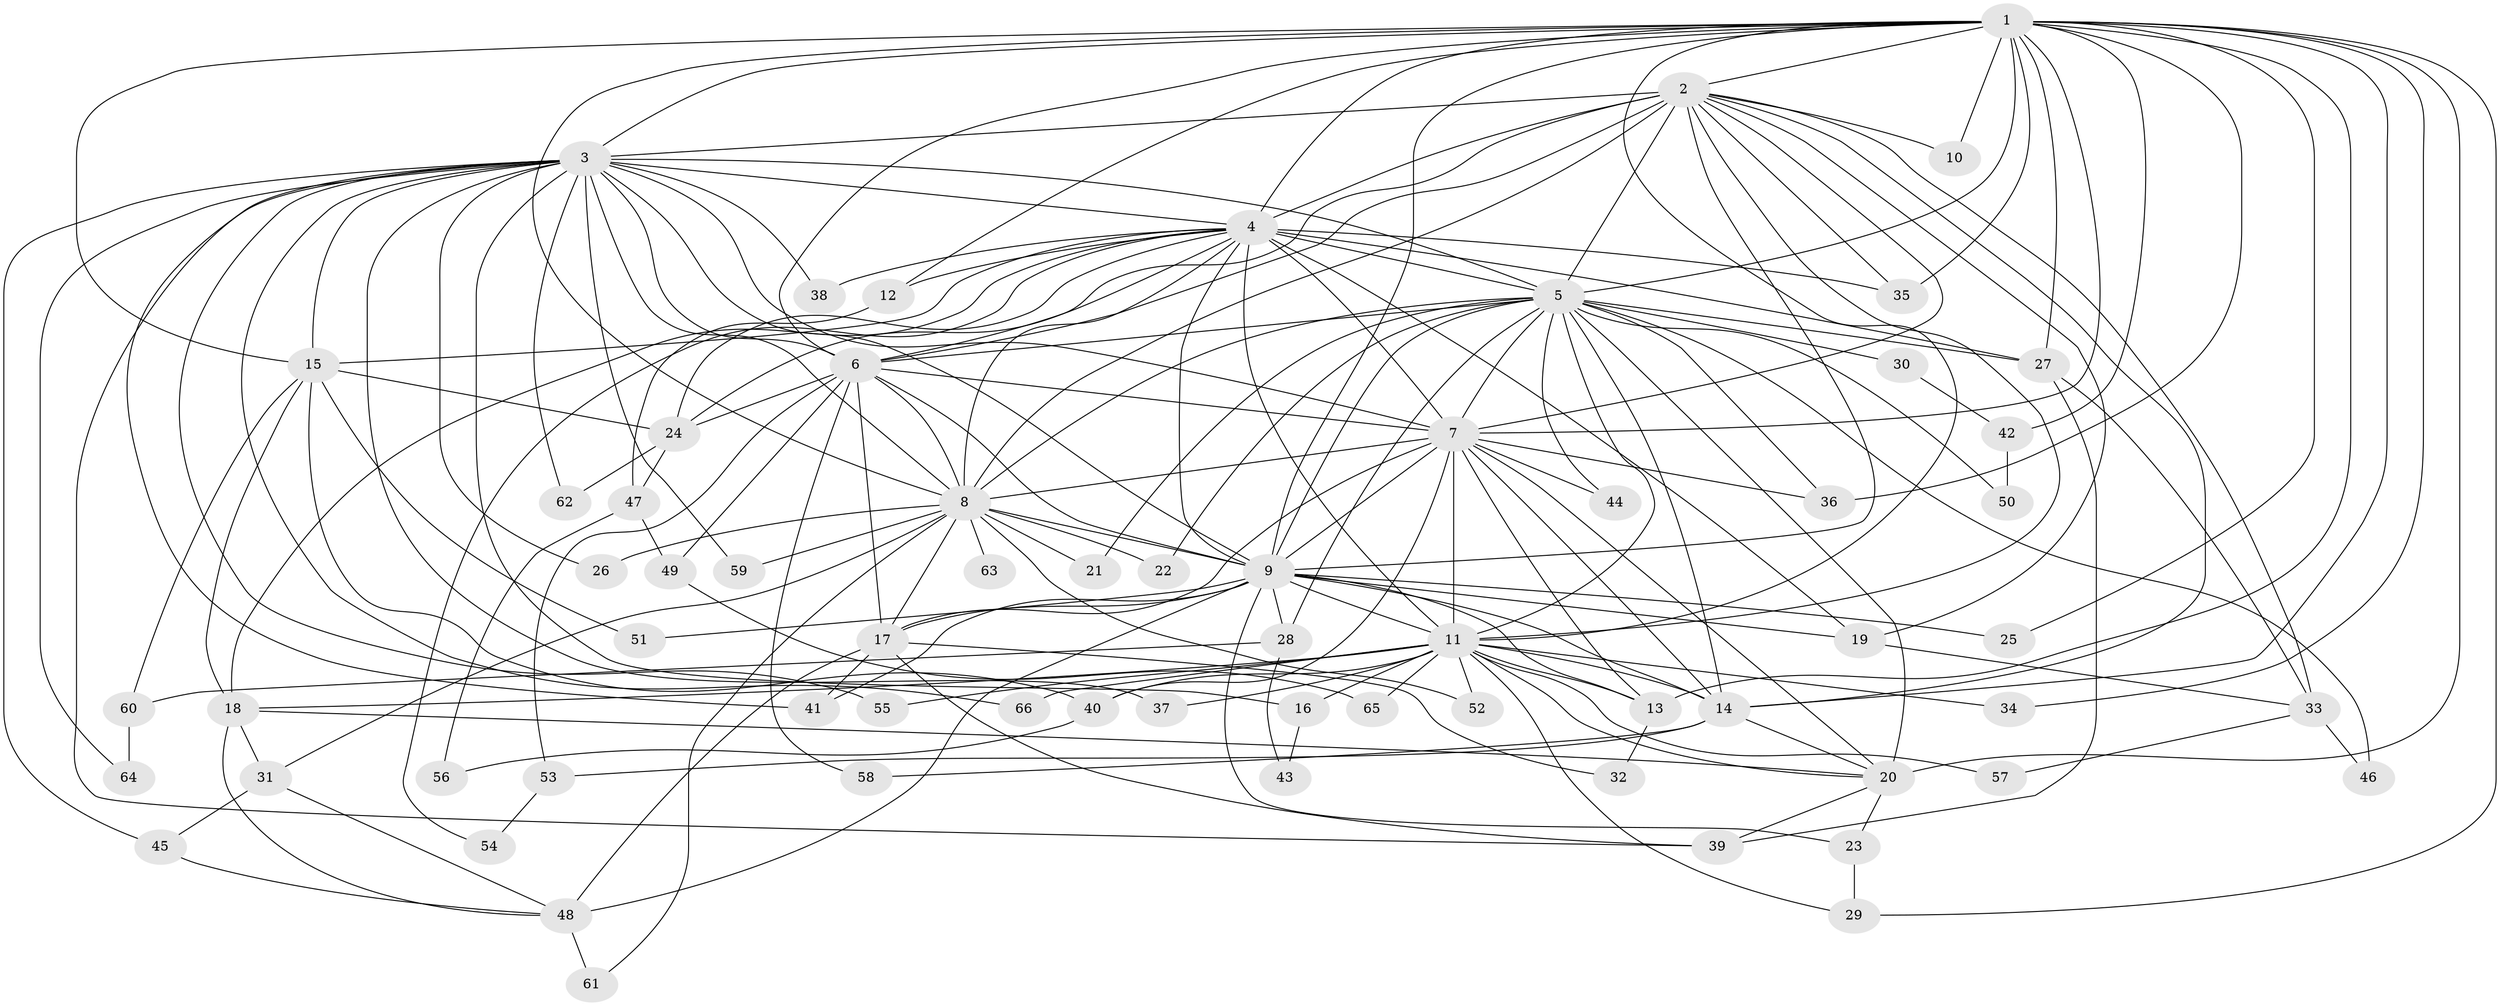 // original degree distribution, {20: 0.015267175572519083, 18: 0.007633587786259542, 24: 0.015267175572519083, 29: 0.007633587786259542, 25: 0.015267175572519083, 15: 0.007633587786259542, 39: 0.007633587786259542, 2: 0.5114503816793893, 3: 0.22900763358778625, 4: 0.11450381679389313, 6: 0.015267175572519083, 5: 0.04580152671755725, 9: 0.007633587786259542}
// Generated by graph-tools (version 1.1) at 2025/49/03/04/25 22:49:35]
// undirected, 66 vertices, 181 edges
graph export_dot {
  node [color=gray90,style=filled];
  1;
  2;
  3;
  4;
  5;
  6;
  7;
  8;
  9;
  10;
  11;
  12;
  13;
  14;
  15;
  16;
  17;
  18;
  19;
  20;
  21;
  22;
  23;
  24;
  25;
  26;
  27;
  28;
  29;
  30;
  31;
  32;
  33;
  34;
  35;
  36;
  37;
  38;
  39;
  40;
  41;
  42;
  43;
  44;
  45;
  46;
  47;
  48;
  49;
  50;
  51;
  52;
  53;
  54;
  55;
  56;
  57;
  58;
  59;
  60;
  61;
  62;
  63;
  64;
  65;
  66;
  1 -- 2 [weight=2.0];
  1 -- 3 [weight=2.0];
  1 -- 4 [weight=3.0];
  1 -- 5 [weight=3.0];
  1 -- 6 [weight=3.0];
  1 -- 7 [weight=2.0];
  1 -- 8 [weight=2.0];
  1 -- 9 [weight=2.0];
  1 -- 10 [weight=1.0];
  1 -- 11 [weight=1.0];
  1 -- 12 [weight=2.0];
  1 -- 13 [weight=2.0];
  1 -- 14 [weight=1.0];
  1 -- 15 [weight=1.0];
  1 -- 20 [weight=7.0];
  1 -- 25 [weight=1.0];
  1 -- 27 [weight=1.0];
  1 -- 29 [weight=1.0];
  1 -- 34 [weight=1.0];
  1 -- 35 [weight=1.0];
  1 -- 36 [weight=1.0];
  1 -- 42 [weight=1.0];
  2 -- 3 [weight=1.0];
  2 -- 4 [weight=1.0];
  2 -- 5 [weight=2.0];
  2 -- 6 [weight=1.0];
  2 -- 7 [weight=1.0];
  2 -- 8 [weight=1.0];
  2 -- 9 [weight=3.0];
  2 -- 10 [weight=1.0];
  2 -- 11 [weight=1.0];
  2 -- 14 [weight=1.0];
  2 -- 19 [weight=1.0];
  2 -- 24 [weight=1.0];
  2 -- 33 [weight=1.0];
  2 -- 35 [weight=1.0];
  3 -- 4 [weight=1.0];
  3 -- 5 [weight=1.0];
  3 -- 6 [weight=1.0];
  3 -- 7 [weight=1.0];
  3 -- 8 [weight=1.0];
  3 -- 9 [weight=2.0];
  3 -- 15 [weight=1.0];
  3 -- 16 [weight=1.0];
  3 -- 26 [weight=1.0];
  3 -- 37 [weight=1.0];
  3 -- 38 [weight=1.0];
  3 -- 39 [weight=1.0];
  3 -- 41 [weight=1.0];
  3 -- 45 [weight=1.0];
  3 -- 55 [weight=1.0];
  3 -- 59 [weight=1.0];
  3 -- 62 [weight=1.0];
  3 -- 64 [weight=1.0];
  3 -- 66 [weight=1.0];
  4 -- 5 [weight=2.0];
  4 -- 6 [weight=1.0];
  4 -- 7 [weight=2.0];
  4 -- 8 [weight=1.0];
  4 -- 9 [weight=1.0];
  4 -- 11 [weight=1.0];
  4 -- 12 [weight=2.0];
  4 -- 15 [weight=2.0];
  4 -- 18 [weight=1.0];
  4 -- 19 [weight=1.0];
  4 -- 24 [weight=1.0];
  4 -- 27 [weight=1.0];
  4 -- 35 [weight=1.0];
  4 -- 38 [weight=1.0];
  4 -- 54 [weight=1.0];
  5 -- 6 [weight=1.0];
  5 -- 7 [weight=1.0];
  5 -- 8 [weight=1.0];
  5 -- 9 [weight=1.0];
  5 -- 11 [weight=4.0];
  5 -- 14 [weight=1.0];
  5 -- 20 [weight=1.0];
  5 -- 21 [weight=1.0];
  5 -- 22 [weight=1.0];
  5 -- 27 [weight=2.0];
  5 -- 28 [weight=1.0];
  5 -- 30 [weight=1.0];
  5 -- 36 [weight=1.0];
  5 -- 44 [weight=2.0];
  5 -- 46 [weight=1.0];
  5 -- 50 [weight=1.0];
  6 -- 7 [weight=1.0];
  6 -- 8 [weight=1.0];
  6 -- 9 [weight=1.0];
  6 -- 17 [weight=1.0];
  6 -- 24 [weight=1.0];
  6 -- 49 [weight=1.0];
  6 -- 53 [weight=1.0];
  6 -- 58 [weight=1.0];
  7 -- 8 [weight=1.0];
  7 -- 9 [weight=1.0];
  7 -- 11 [weight=17.0];
  7 -- 13 [weight=1.0];
  7 -- 14 [weight=1.0];
  7 -- 17 [weight=1.0];
  7 -- 20 [weight=3.0];
  7 -- 36 [weight=1.0];
  7 -- 40 [weight=1.0];
  7 -- 44 [weight=1.0];
  8 -- 9 [weight=2.0];
  8 -- 17 [weight=1.0];
  8 -- 21 [weight=1.0];
  8 -- 22 [weight=1.0];
  8 -- 26 [weight=1.0];
  8 -- 31 [weight=1.0];
  8 -- 52 [weight=1.0];
  8 -- 59 [weight=1.0];
  8 -- 61 [weight=1.0];
  8 -- 63 [weight=1.0];
  9 -- 11 [weight=1.0];
  9 -- 13 [weight=1.0];
  9 -- 14 [weight=1.0];
  9 -- 17 [weight=1.0];
  9 -- 19 [weight=1.0];
  9 -- 23 [weight=1.0];
  9 -- 25 [weight=1.0];
  9 -- 28 [weight=1.0];
  9 -- 41 [weight=1.0];
  9 -- 48 [weight=1.0];
  9 -- 51 [weight=1.0];
  11 -- 13 [weight=1.0];
  11 -- 14 [weight=1.0];
  11 -- 16 [weight=1.0];
  11 -- 18 [weight=1.0];
  11 -- 20 [weight=1.0];
  11 -- 29 [weight=1.0];
  11 -- 34 [weight=1.0];
  11 -- 37 [weight=1.0];
  11 -- 40 [weight=1.0];
  11 -- 52 [weight=1.0];
  11 -- 55 [weight=1.0];
  11 -- 57 [weight=1.0];
  11 -- 65 [weight=1.0];
  11 -- 66 [weight=1.0];
  12 -- 47 [weight=1.0];
  13 -- 32 [weight=1.0];
  14 -- 20 [weight=1.0];
  14 -- 53 [weight=1.0];
  14 -- 58 [weight=1.0];
  15 -- 18 [weight=1.0];
  15 -- 24 [weight=1.0];
  15 -- 40 [weight=2.0];
  15 -- 51 [weight=1.0];
  15 -- 60 [weight=1.0];
  16 -- 43 [weight=1.0];
  17 -- 32 [weight=1.0];
  17 -- 39 [weight=1.0];
  17 -- 41 [weight=1.0];
  17 -- 48 [weight=1.0];
  18 -- 20 [weight=1.0];
  18 -- 31 [weight=1.0];
  18 -- 48 [weight=1.0];
  19 -- 33 [weight=1.0];
  20 -- 23 [weight=1.0];
  20 -- 39 [weight=1.0];
  23 -- 29 [weight=1.0];
  24 -- 47 [weight=1.0];
  24 -- 62 [weight=1.0];
  27 -- 33 [weight=1.0];
  27 -- 39 [weight=1.0];
  28 -- 43 [weight=1.0];
  28 -- 60 [weight=1.0];
  30 -- 42 [weight=1.0];
  31 -- 45 [weight=1.0];
  31 -- 48 [weight=1.0];
  33 -- 46 [weight=1.0];
  33 -- 57 [weight=1.0];
  40 -- 56 [weight=1.0];
  42 -- 50 [weight=1.0];
  45 -- 48 [weight=1.0];
  47 -- 49 [weight=1.0];
  47 -- 56 [weight=1.0];
  48 -- 61 [weight=1.0];
  49 -- 65 [weight=1.0];
  53 -- 54 [weight=1.0];
  60 -- 64 [weight=1.0];
}
